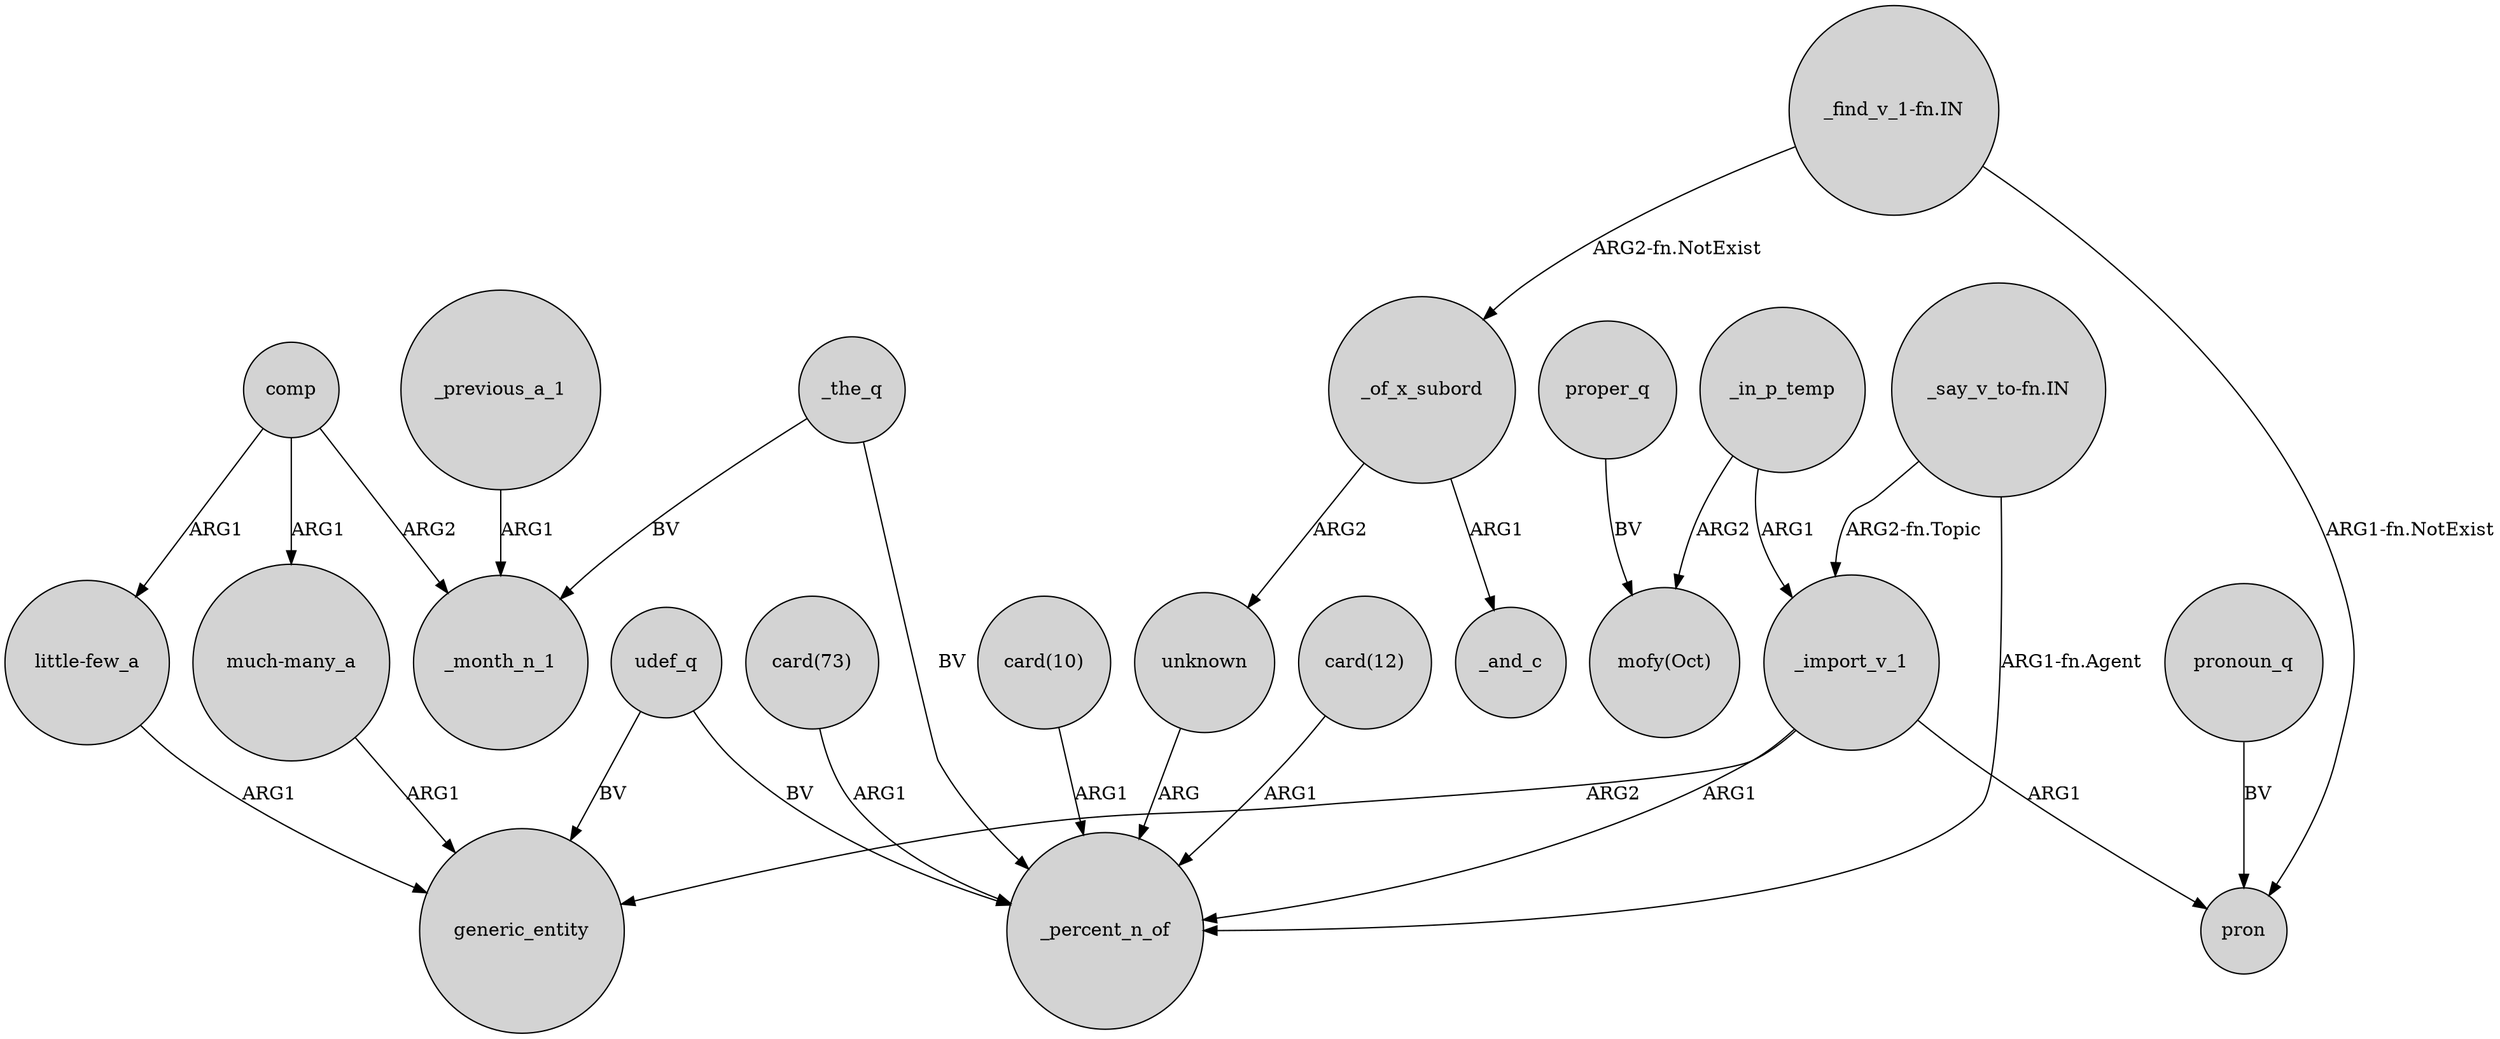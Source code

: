 digraph {
	node [shape=circle style=filled]
	_import_v_1 -> generic_entity [label=ARG2]
	"_find_v_1-fn.IN" -> pron [label="ARG1-fn.NotExist"]
	udef_q -> generic_entity [label=BV]
	comp -> _month_n_1 [label=ARG2]
	"much-many_a" -> generic_entity [label=ARG1]
	_in_p_temp -> "mofy(Oct)" [label=ARG2]
	proper_q -> "mofy(Oct)" [label=BV]
	"card(73)" -> _percent_n_of [label=ARG1]
	_the_q -> _percent_n_of [label=BV]
	"_say_v_to-fn.IN" -> _percent_n_of [label="ARG1-fn.Agent"]
	unknown -> _percent_n_of [label=ARG]
	pronoun_q -> pron [label=BV]
	"_find_v_1-fn.IN" -> _of_x_subord [label="ARG2-fn.NotExist"]
	"card(10)" -> _percent_n_of [label=ARG1]
	_the_q -> _month_n_1 [label=BV]
	comp -> "much-many_a" [label=ARG1]
	_in_p_temp -> _import_v_1 [label=ARG1]
	_of_x_subord -> _and_c [label=ARG1]
	comp -> "little-few_a" [label=ARG1]
	"_say_v_to-fn.IN" -> _import_v_1 [label="ARG2-fn.Topic"]
	_previous_a_1 -> _month_n_1 [label=ARG1]
	"card(12)" -> _percent_n_of [label=ARG1]
	_import_v_1 -> _percent_n_of [label=ARG1]
	udef_q -> _percent_n_of [label=BV]
	_import_v_1 -> pron [label=ARG1]
	_of_x_subord -> unknown [label=ARG2]
	"little-few_a" -> generic_entity [label=ARG1]
}
